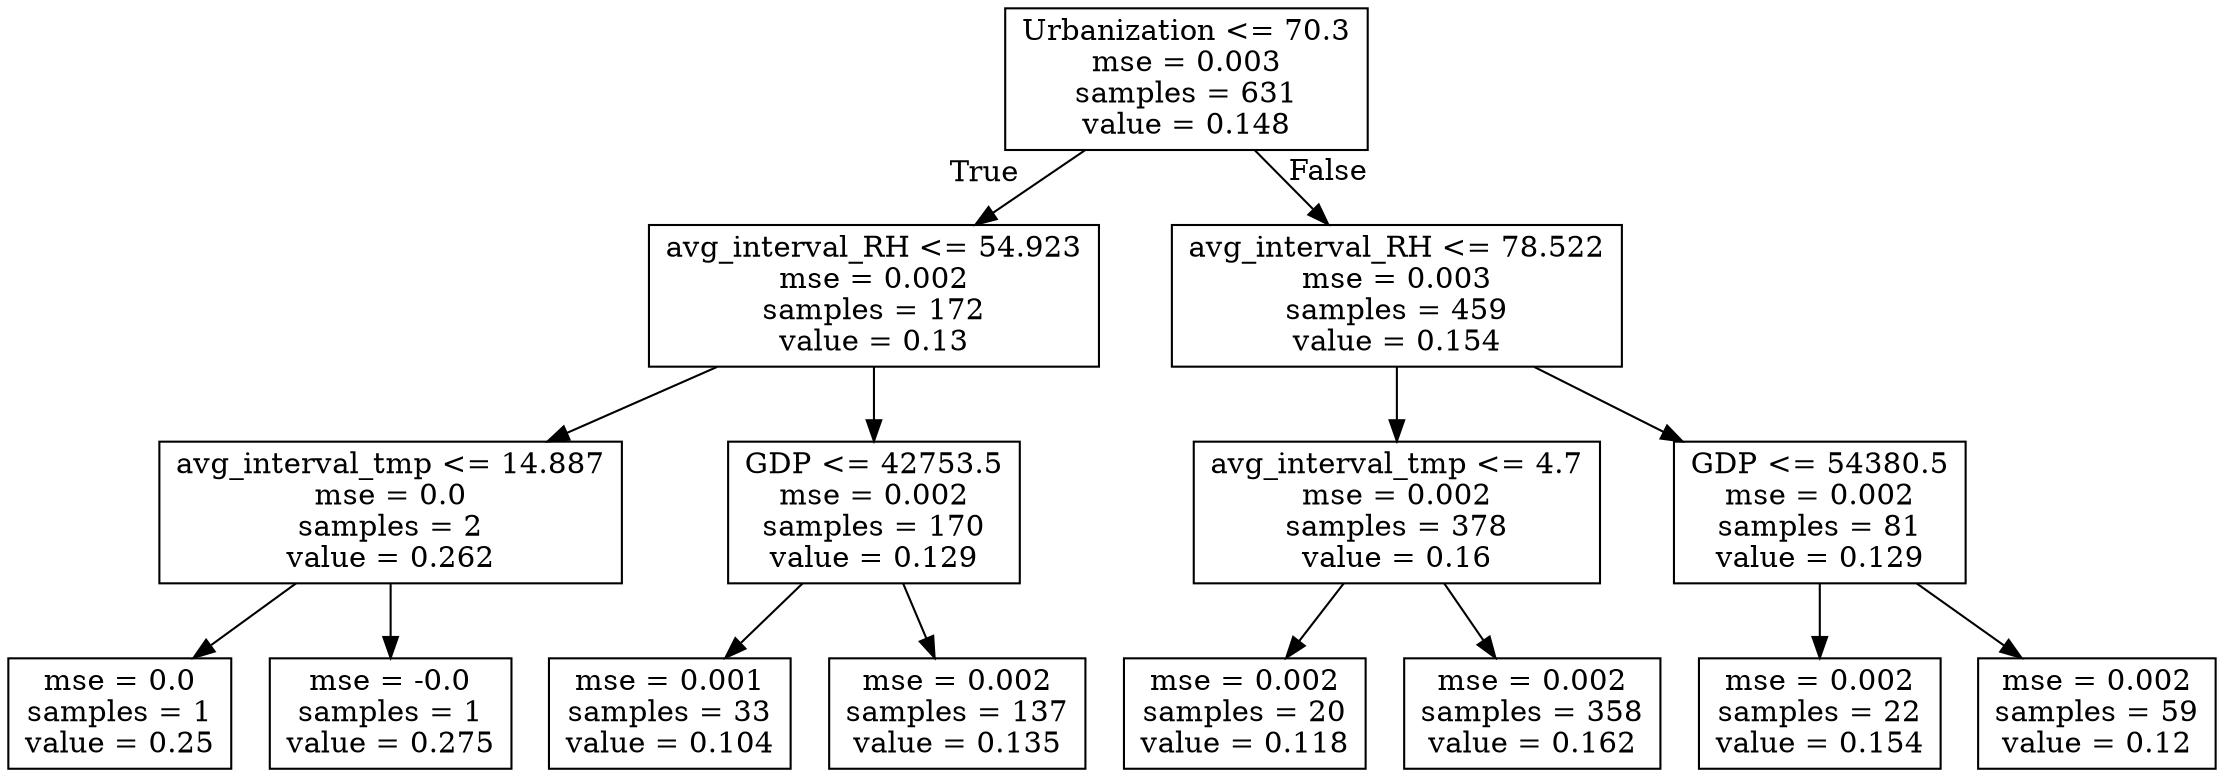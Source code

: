 digraph Tree {
node [shape=box] ;
0 [label="Urbanization <= 70.3\nmse = 0.003\nsamples = 631\nvalue = 0.148"] ;
1 [label="avg_interval_RH <= 54.923\nmse = 0.002\nsamples = 172\nvalue = 0.13"] ;
0 -> 1 [labeldistance=2.5, labelangle=45, headlabel="True"] ;
2 [label="avg_interval_tmp <= 14.887\nmse = 0.0\nsamples = 2\nvalue = 0.262"] ;
1 -> 2 ;
3 [label="mse = 0.0\nsamples = 1\nvalue = 0.25"] ;
2 -> 3 ;
4 [label="mse = -0.0\nsamples = 1\nvalue = 0.275"] ;
2 -> 4 ;
5 [label="GDP <= 42753.5\nmse = 0.002\nsamples = 170\nvalue = 0.129"] ;
1 -> 5 ;
6 [label="mse = 0.001\nsamples = 33\nvalue = 0.104"] ;
5 -> 6 ;
7 [label="mse = 0.002\nsamples = 137\nvalue = 0.135"] ;
5 -> 7 ;
8 [label="avg_interval_RH <= 78.522\nmse = 0.003\nsamples = 459\nvalue = 0.154"] ;
0 -> 8 [labeldistance=2.5, labelangle=-45, headlabel="False"] ;
9 [label="avg_interval_tmp <= 4.7\nmse = 0.002\nsamples = 378\nvalue = 0.16"] ;
8 -> 9 ;
10 [label="mse = 0.002\nsamples = 20\nvalue = 0.118"] ;
9 -> 10 ;
11 [label="mse = 0.002\nsamples = 358\nvalue = 0.162"] ;
9 -> 11 ;
12 [label="GDP <= 54380.5\nmse = 0.002\nsamples = 81\nvalue = 0.129"] ;
8 -> 12 ;
13 [label="mse = 0.002\nsamples = 22\nvalue = 0.154"] ;
12 -> 13 ;
14 [label="mse = 0.002\nsamples = 59\nvalue = 0.12"] ;
12 -> 14 ;
}
